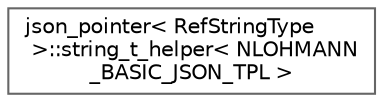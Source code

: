 digraph "Graphical Class Hierarchy"
{
 // LATEX_PDF_SIZE
  bgcolor="transparent";
  edge [fontname=Helvetica,fontsize=10,labelfontname=Helvetica,labelfontsize=10];
  node [fontname=Helvetica,fontsize=10,shape=box,height=0.2,width=0.4];
  rankdir="LR";
  Node0 [id="Node000000",label="json_pointer\< RefStringType\l \>::string_t_helper\< NLOHMANN\l_BASIC_JSON_TPL \>",height=0.2,width=0.4,color="grey40", fillcolor="white", style="filled",URL="$structjson__pointer_1_1string__t__helper_3_01NLOHMANN__BASIC__JSON__TPL_01_4.html",tooltip=" "];
}
